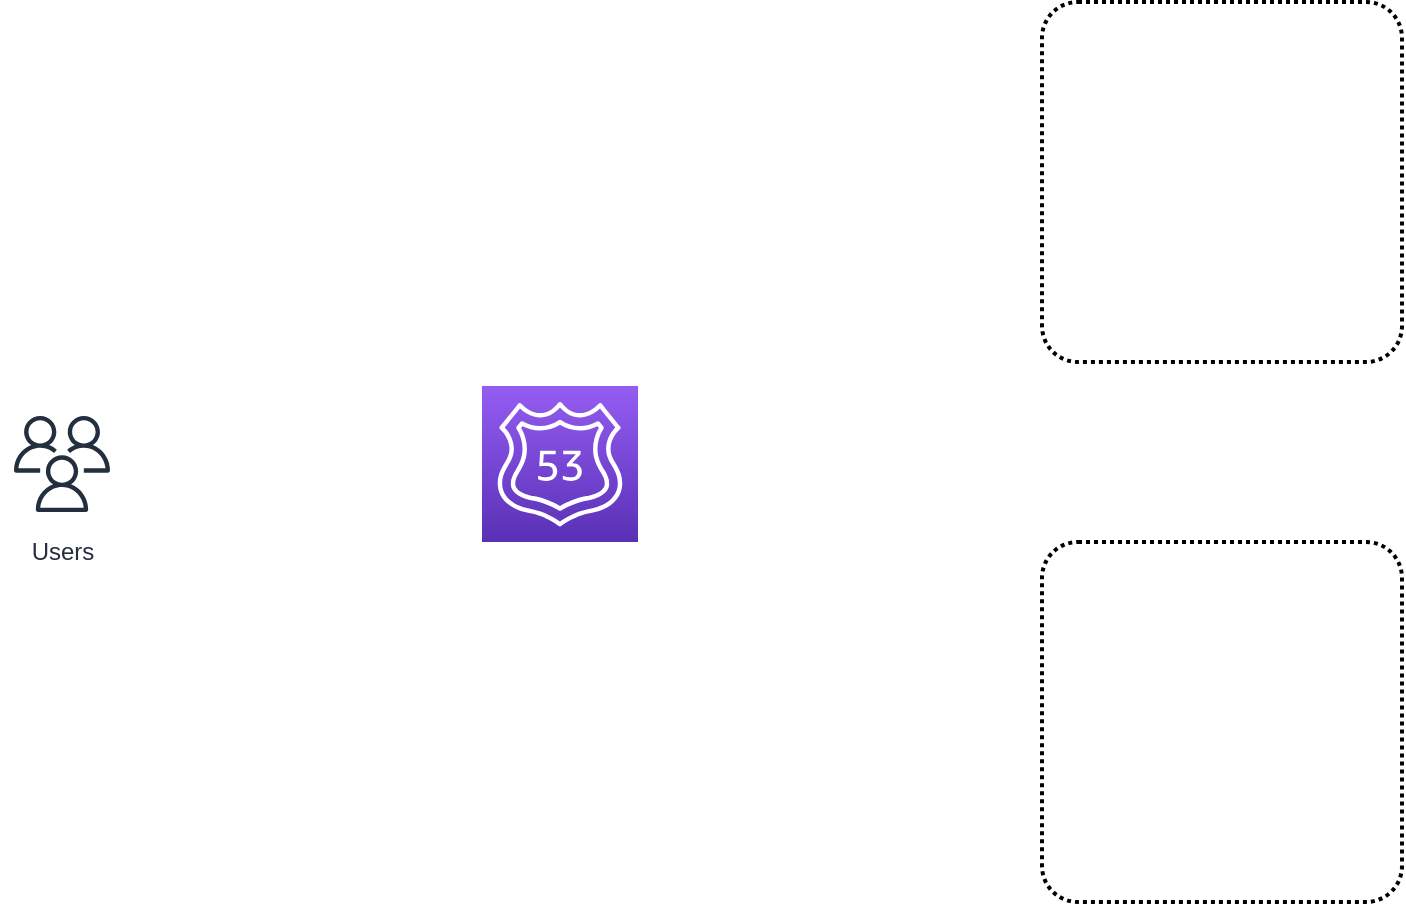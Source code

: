 <mxfile version="20.5.1" type="github">
  <diagram id="gPNRDXiM7bIUu6Y5zwWl" name="Page-1">
    <mxGraphModel dx="1324" dy="918" grid="1" gridSize="10" guides="1" tooltips="1" connect="1" arrows="1" fold="1" page="1" pageScale="1" pageWidth="850" pageHeight="1100" math="0" shadow="0">
      <root>
        <mxCell id="0" />
        <mxCell id="1" parent="0" />
        <mxCell id="QKkspK9GR69PJJiekyRh-2" value="" style="rounded=1;arcSize=10;dashed=1;fillColor=none;gradientColor=none;dashPattern=1 1;strokeWidth=2;" vertex="1" parent="1">
          <mxGeometry x="590" y="250" width="180" height="180" as="geometry" />
        </mxCell>
        <mxCell id="QKkspK9GR69PJJiekyRh-3" value="" style="rounded=1;arcSize=10;dashed=1;fillColor=none;gradientColor=none;dashPattern=1 1;strokeWidth=2;" vertex="1" parent="1">
          <mxGeometry x="590" y="520" width="180" height="180" as="geometry" />
        </mxCell>
        <mxCell id="QKkspK9GR69PJJiekyRh-4" value="" style="sketch=0;points=[[0,0,0],[0.25,0,0],[0.5,0,0],[0.75,0,0],[1,0,0],[0,1,0],[0.25,1,0],[0.5,1,0],[0.75,1,0],[1,1,0],[0,0.25,0],[0,0.5,0],[0,0.75,0],[1,0.25,0],[1,0.5,0],[1,0.75,0]];outlineConnect=0;fontColor=#232F3E;gradientColor=#945DF2;gradientDirection=north;fillColor=#5A30B5;strokeColor=#ffffff;dashed=0;verticalLabelPosition=bottom;verticalAlign=top;align=center;html=1;fontSize=12;fontStyle=0;aspect=fixed;shape=mxgraph.aws4.resourceIcon;resIcon=mxgraph.aws4.route_53;" vertex="1" parent="1">
          <mxGeometry x="310" y="442" width="78" height="78" as="geometry" />
        </mxCell>
        <mxCell id="QKkspK9GR69PJJiekyRh-5" value="Users" style="sketch=0;outlineConnect=0;fontColor=#232F3E;gradientColor=none;strokeColor=#232F3E;fillColor=#ffffff;dashed=0;verticalLabelPosition=bottom;verticalAlign=top;align=center;html=1;fontSize=12;fontStyle=0;aspect=fixed;shape=mxgraph.aws4.resourceIcon;resIcon=mxgraph.aws4.users;" vertex="1" parent="1">
          <mxGeometry x="70" y="451" width="60" height="60" as="geometry" />
        </mxCell>
      </root>
    </mxGraphModel>
  </diagram>
</mxfile>
